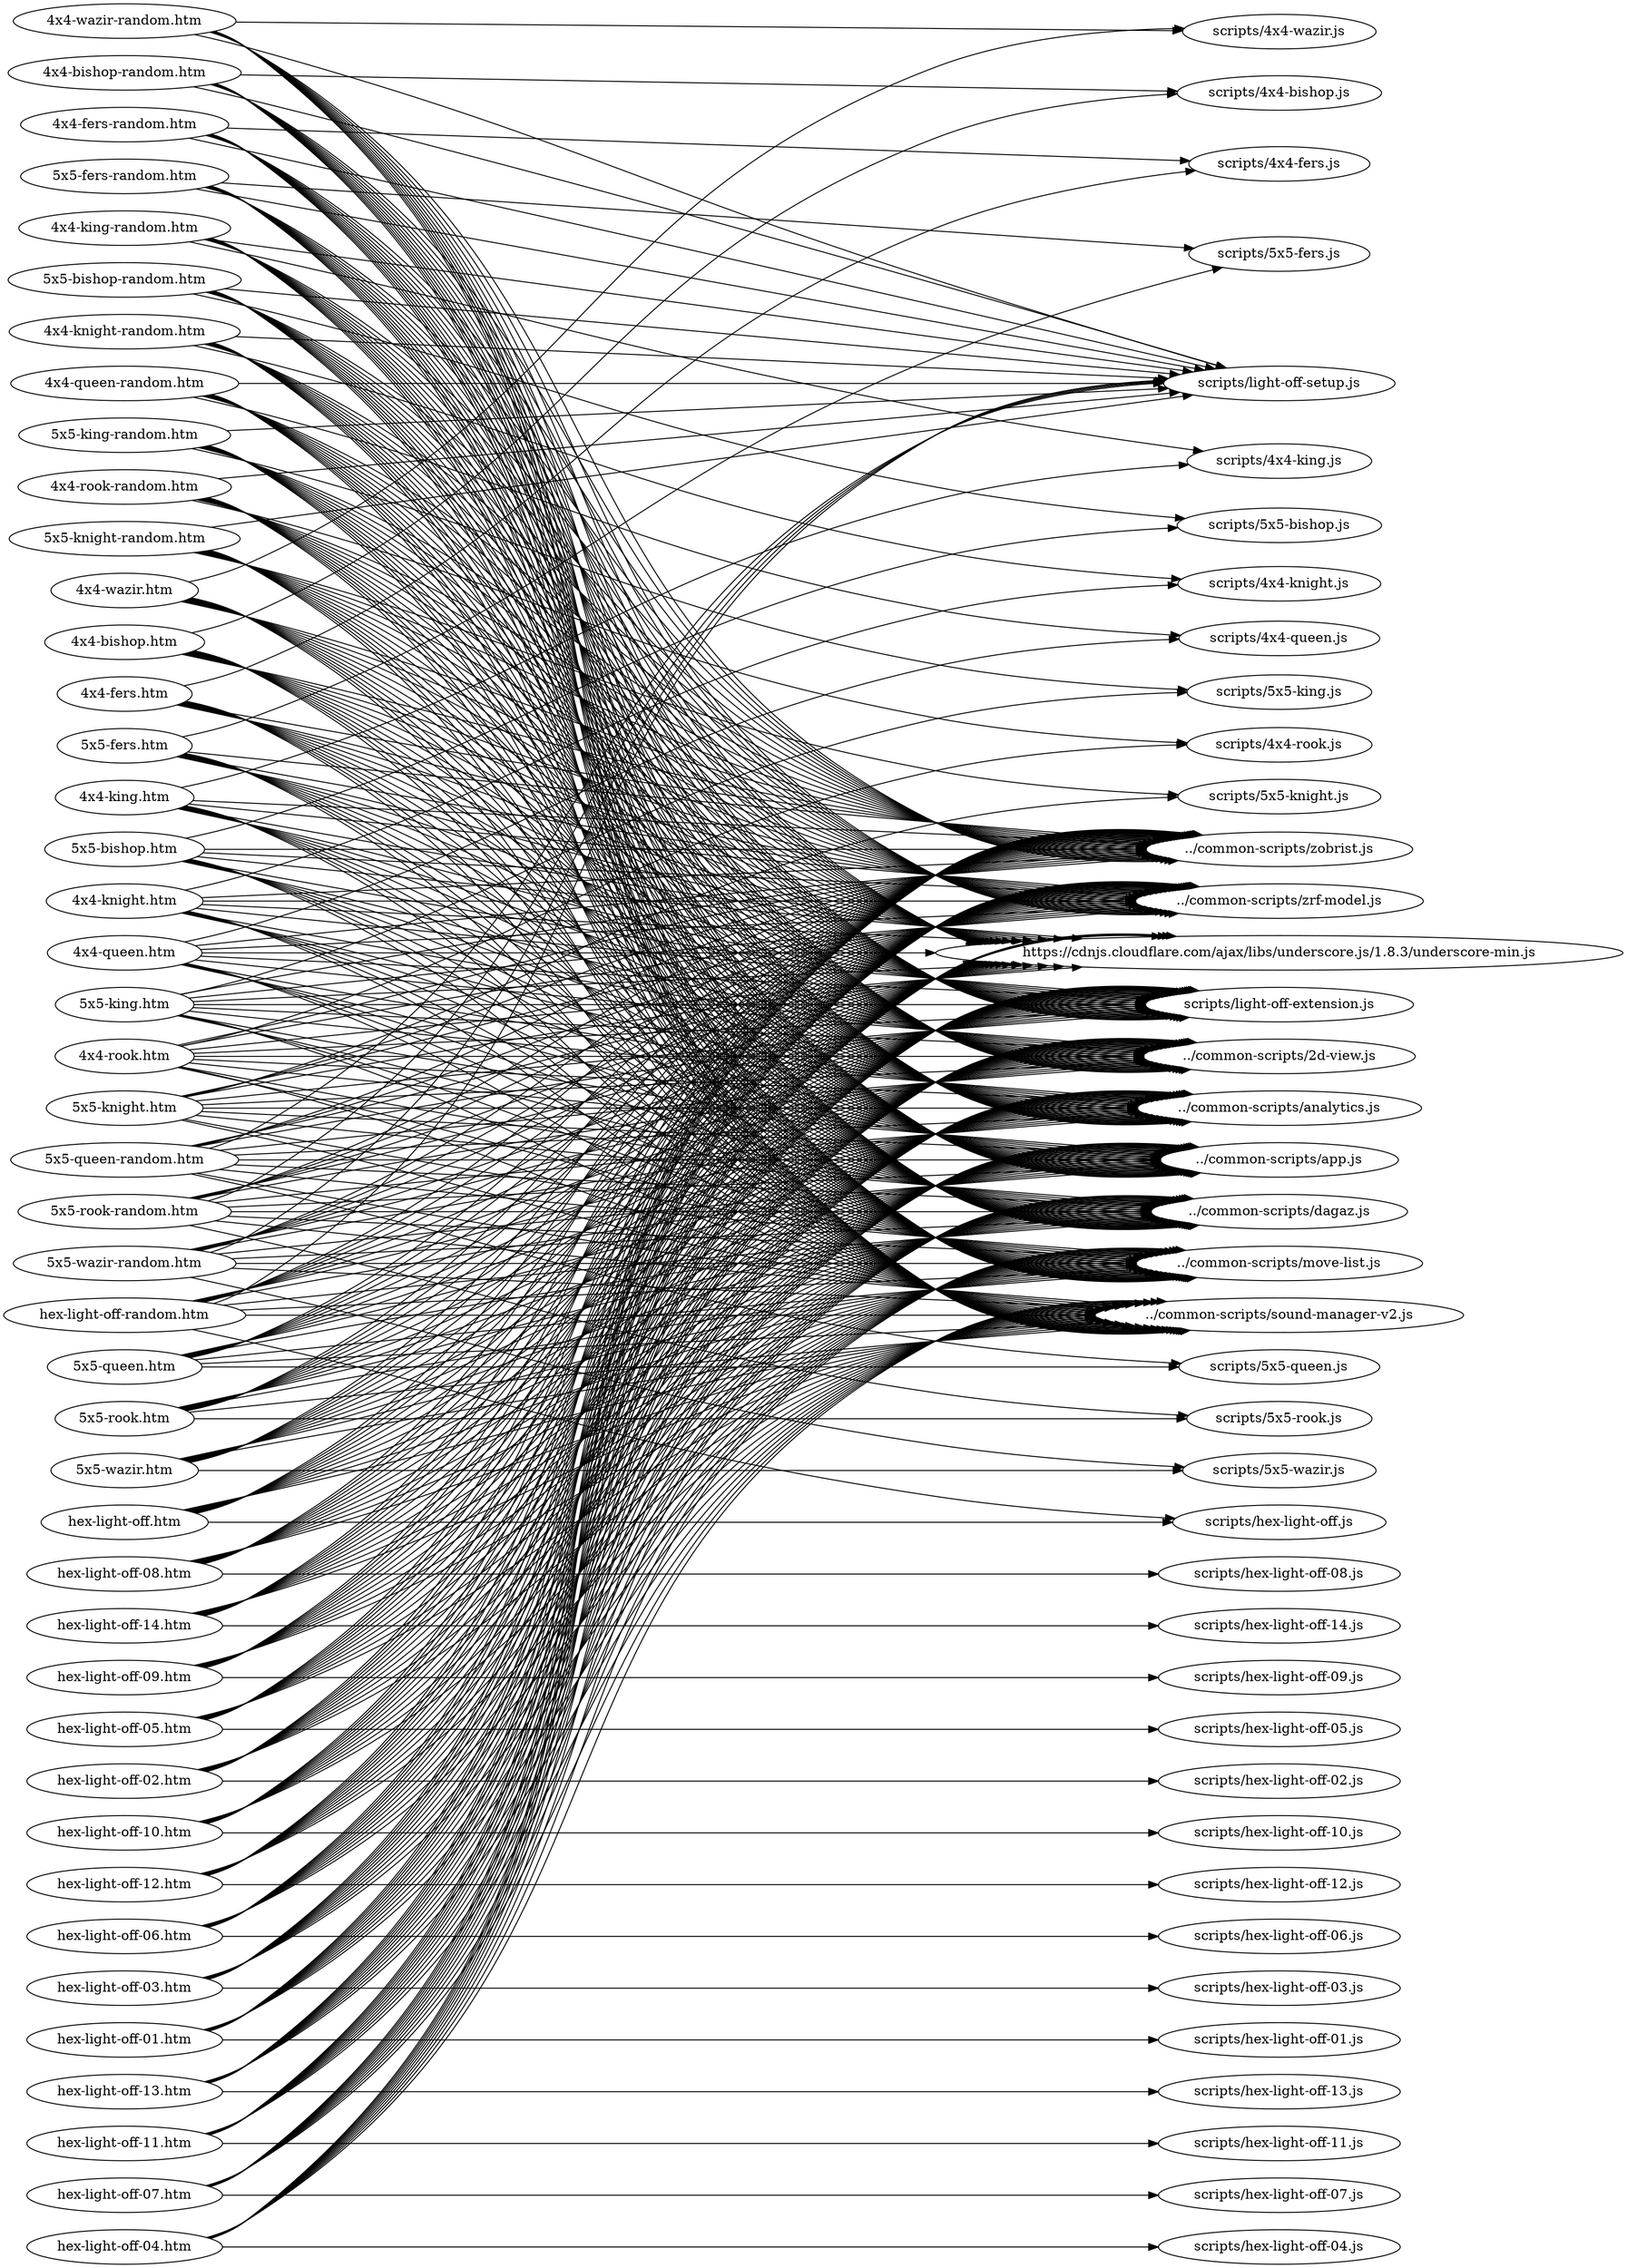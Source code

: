 digraph "graph" {
graph[ ranksep=10, rankdir = LR ];
  "4x4-bishop-random.htm" -> "../common-scripts/2d-view.js";
  "4x4-bishop-random.htm" -> "../common-scripts/analytics.js";
  "4x4-bishop-random.htm" -> "../common-scripts/app.js";
  "4x4-bishop-random.htm" -> "../common-scripts/dagaz.js";
  "4x4-bishop-random.htm" -> "../common-scripts/move-list.js";
  "4x4-bishop-random.htm" -> "../common-scripts/sound-manager-v2.js";
  "4x4-bishop-random.htm" -> "../common-scripts/zobrist.js";
  "4x4-bishop-random.htm" -> "../common-scripts/zrf-model.js";
  "4x4-bishop-random.htm" -> "https://cdnjs.cloudflare.com/ajax/libs/underscore.js/1.8.3/underscore-min.js";
  "4x4-bishop-random.htm" -> "scripts/4x4-bishop.js";
  "4x4-bishop-random.htm" -> "scripts/light-off-extension.js";
  "4x4-bishop-random.htm" -> "scripts/light-off-setup.js";
  "4x4-bishop.htm" -> "../common-scripts/2d-view.js";
  "4x4-bishop.htm" -> "../common-scripts/analytics.js";
  "4x4-bishop.htm" -> "../common-scripts/app.js";
  "4x4-bishop.htm" -> "../common-scripts/dagaz.js";
  "4x4-bishop.htm" -> "../common-scripts/move-list.js";
  "4x4-bishop.htm" -> "../common-scripts/sound-manager-v2.js";
  "4x4-bishop.htm" -> "../common-scripts/zobrist.js";
  "4x4-bishop.htm" -> "../common-scripts/zrf-model.js";
  "4x4-bishop.htm" -> "https://cdnjs.cloudflare.com/ajax/libs/underscore.js/1.8.3/underscore-min.js";
  "4x4-bishop.htm" -> "scripts/4x4-bishop.js";
  "4x4-bishop.htm" -> "scripts/light-off-extension.js";
  "4x4-fers-random.htm" -> "../common-scripts/2d-view.js";
  "4x4-fers-random.htm" -> "../common-scripts/analytics.js";
  "4x4-fers-random.htm" -> "../common-scripts/app.js";
  "4x4-fers-random.htm" -> "../common-scripts/dagaz.js";
  "4x4-fers-random.htm" -> "../common-scripts/move-list.js";
  "4x4-fers-random.htm" -> "../common-scripts/sound-manager-v2.js";
  "4x4-fers-random.htm" -> "../common-scripts/zobrist.js";
  "4x4-fers-random.htm" -> "../common-scripts/zrf-model.js";
  "4x4-fers-random.htm" -> "https://cdnjs.cloudflare.com/ajax/libs/underscore.js/1.8.3/underscore-min.js";
  "4x4-fers-random.htm" -> "scripts/4x4-fers.js";
  "4x4-fers-random.htm" -> "scripts/light-off-extension.js";
  "4x4-fers-random.htm" -> "scripts/light-off-setup.js";
  "4x4-fers.htm" -> "../common-scripts/2d-view.js";
  "4x4-fers.htm" -> "../common-scripts/analytics.js";
  "4x4-fers.htm" -> "../common-scripts/app.js";
  "4x4-fers.htm" -> "../common-scripts/dagaz.js";
  "4x4-fers.htm" -> "../common-scripts/move-list.js";
  "4x4-fers.htm" -> "../common-scripts/sound-manager-v2.js";
  "4x4-fers.htm" -> "../common-scripts/zobrist.js";
  "4x4-fers.htm" -> "../common-scripts/zrf-model.js";
  "4x4-fers.htm" -> "https://cdnjs.cloudflare.com/ajax/libs/underscore.js/1.8.3/underscore-min.js";
  "4x4-fers.htm" -> "scripts/4x4-fers.js";
  "4x4-fers.htm" -> "scripts/light-off-extension.js";
  "4x4-king-random.htm" -> "../common-scripts/2d-view.js";
  "4x4-king-random.htm" -> "../common-scripts/analytics.js";
  "4x4-king-random.htm" -> "../common-scripts/app.js";
  "4x4-king-random.htm" -> "../common-scripts/dagaz.js";
  "4x4-king-random.htm" -> "../common-scripts/move-list.js";
  "4x4-king-random.htm" -> "../common-scripts/sound-manager-v2.js";
  "4x4-king-random.htm" -> "../common-scripts/zobrist.js";
  "4x4-king-random.htm" -> "../common-scripts/zrf-model.js";
  "4x4-king-random.htm" -> "https://cdnjs.cloudflare.com/ajax/libs/underscore.js/1.8.3/underscore-min.js";
  "4x4-king-random.htm" -> "scripts/4x4-king.js";
  "4x4-king-random.htm" -> "scripts/light-off-extension.js";
  "4x4-king-random.htm" -> "scripts/light-off-setup.js";
  "4x4-king.htm" -> "../common-scripts/2d-view.js";
  "4x4-king.htm" -> "../common-scripts/analytics.js";
  "4x4-king.htm" -> "../common-scripts/app.js";
  "4x4-king.htm" -> "../common-scripts/dagaz.js";
  "4x4-king.htm" -> "../common-scripts/move-list.js";
  "4x4-king.htm" -> "../common-scripts/sound-manager-v2.js";
  "4x4-king.htm" -> "../common-scripts/zobrist.js";
  "4x4-king.htm" -> "../common-scripts/zrf-model.js";
  "4x4-king.htm" -> "https://cdnjs.cloudflare.com/ajax/libs/underscore.js/1.8.3/underscore-min.js";
  "4x4-king.htm" -> "scripts/4x4-king.js";
  "4x4-king.htm" -> "scripts/light-off-extension.js";
  "4x4-knight-random.htm" -> "../common-scripts/2d-view.js";
  "4x4-knight-random.htm" -> "../common-scripts/analytics.js";
  "4x4-knight-random.htm" -> "../common-scripts/app.js";
  "4x4-knight-random.htm" -> "../common-scripts/dagaz.js";
  "4x4-knight-random.htm" -> "../common-scripts/move-list.js";
  "4x4-knight-random.htm" -> "../common-scripts/sound-manager-v2.js";
  "4x4-knight-random.htm" -> "../common-scripts/zobrist.js";
  "4x4-knight-random.htm" -> "../common-scripts/zrf-model.js";
  "4x4-knight-random.htm" -> "https://cdnjs.cloudflare.com/ajax/libs/underscore.js/1.8.3/underscore-min.js";
  "4x4-knight-random.htm" -> "scripts/4x4-knight.js";
  "4x4-knight-random.htm" -> "scripts/light-off-extension.js";
  "4x4-knight-random.htm" -> "scripts/light-off-setup.js";
  "4x4-knight.htm" -> "../common-scripts/2d-view.js";
  "4x4-knight.htm" -> "../common-scripts/analytics.js";
  "4x4-knight.htm" -> "../common-scripts/app.js";
  "4x4-knight.htm" -> "../common-scripts/dagaz.js";
  "4x4-knight.htm" -> "../common-scripts/move-list.js";
  "4x4-knight.htm" -> "../common-scripts/sound-manager-v2.js";
  "4x4-knight.htm" -> "../common-scripts/zobrist.js";
  "4x4-knight.htm" -> "../common-scripts/zrf-model.js";
  "4x4-knight.htm" -> "https://cdnjs.cloudflare.com/ajax/libs/underscore.js/1.8.3/underscore-min.js";
  "4x4-knight.htm" -> "scripts/4x4-knight.js";
  "4x4-knight.htm" -> "scripts/light-off-extension.js";
  "4x4-queen-random.htm" -> "../common-scripts/2d-view.js";
  "4x4-queen-random.htm" -> "../common-scripts/analytics.js";
  "4x4-queen-random.htm" -> "../common-scripts/app.js";
  "4x4-queen-random.htm" -> "../common-scripts/dagaz.js";
  "4x4-queen-random.htm" -> "../common-scripts/move-list.js";
  "4x4-queen-random.htm" -> "../common-scripts/sound-manager-v2.js";
  "4x4-queen-random.htm" -> "../common-scripts/zobrist.js";
  "4x4-queen-random.htm" -> "../common-scripts/zrf-model.js";
  "4x4-queen-random.htm" -> "https://cdnjs.cloudflare.com/ajax/libs/underscore.js/1.8.3/underscore-min.js";
  "4x4-queen-random.htm" -> "scripts/4x4-queen.js";
  "4x4-queen-random.htm" -> "scripts/light-off-extension.js";
  "4x4-queen-random.htm" -> "scripts/light-off-setup.js";
  "4x4-queen.htm" -> "../common-scripts/2d-view.js";
  "4x4-queen.htm" -> "../common-scripts/analytics.js";
  "4x4-queen.htm" -> "../common-scripts/app.js";
  "4x4-queen.htm" -> "../common-scripts/dagaz.js";
  "4x4-queen.htm" -> "../common-scripts/move-list.js";
  "4x4-queen.htm" -> "../common-scripts/sound-manager-v2.js";
  "4x4-queen.htm" -> "../common-scripts/zobrist.js";
  "4x4-queen.htm" -> "../common-scripts/zrf-model.js";
  "4x4-queen.htm" -> "https://cdnjs.cloudflare.com/ajax/libs/underscore.js/1.8.3/underscore-min.js";
  "4x4-queen.htm" -> "scripts/4x4-queen.js";
  "4x4-queen.htm" -> "scripts/light-off-extension.js";
  "4x4-rook-random.htm" -> "../common-scripts/2d-view.js";
  "4x4-rook-random.htm" -> "../common-scripts/analytics.js";
  "4x4-rook-random.htm" -> "../common-scripts/app.js";
  "4x4-rook-random.htm" -> "../common-scripts/dagaz.js";
  "4x4-rook-random.htm" -> "../common-scripts/move-list.js";
  "4x4-rook-random.htm" -> "../common-scripts/sound-manager-v2.js";
  "4x4-rook-random.htm" -> "../common-scripts/zobrist.js";
  "4x4-rook-random.htm" -> "../common-scripts/zrf-model.js";
  "4x4-rook-random.htm" -> "https://cdnjs.cloudflare.com/ajax/libs/underscore.js/1.8.3/underscore-min.js";
  "4x4-rook-random.htm" -> "scripts/4x4-rook.js";
  "4x4-rook-random.htm" -> "scripts/light-off-extension.js";
  "4x4-rook-random.htm" -> "scripts/light-off-setup.js";
  "4x4-rook.htm" -> "../common-scripts/2d-view.js";
  "4x4-rook.htm" -> "../common-scripts/analytics.js";
  "4x4-rook.htm" -> "../common-scripts/app.js";
  "4x4-rook.htm" -> "../common-scripts/dagaz.js";
  "4x4-rook.htm" -> "../common-scripts/move-list.js";
  "4x4-rook.htm" -> "../common-scripts/sound-manager-v2.js";
  "4x4-rook.htm" -> "../common-scripts/zobrist.js";
  "4x4-rook.htm" -> "../common-scripts/zrf-model.js";
  "4x4-rook.htm" -> "https://cdnjs.cloudflare.com/ajax/libs/underscore.js/1.8.3/underscore-min.js";
  "4x4-rook.htm" -> "scripts/4x4-rook.js";
  "4x4-rook.htm" -> "scripts/light-off-extension.js";
  "4x4-wazir-random.htm" -> "../common-scripts/2d-view.js";
  "4x4-wazir-random.htm" -> "../common-scripts/analytics.js";
  "4x4-wazir-random.htm" -> "../common-scripts/app.js";
  "4x4-wazir-random.htm" -> "../common-scripts/dagaz.js";
  "4x4-wazir-random.htm" -> "../common-scripts/move-list.js";
  "4x4-wazir-random.htm" -> "../common-scripts/sound-manager-v2.js";
  "4x4-wazir-random.htm" -> "../common-scripts/zobrist.js";
  "4x4-wazir-random.htm" -> "../common-scripts/zrf-model.js";
  "4x4-wazir-random.htm" -> "https://cdnjs.cloudflare.com/ajax/libs/underscore.js/1.8.3/underscore-min.js";
  "4x4-wazir-random.htm" -> "scripts/4x4-wazir.js";
  "4x4-wazir-random.htm" -> "scripts/light-off-extension.js";
  "4x4-wazir-random.htm" -> "scripts/light-off-setup.js";
  "4x4-wazir.htm" -> "../common-scripts/2d-view.js";
  "4x4-wazir.htm" -> "../common-scripts/analytics.js";
  "4x4-wazir.htm" -> "../common-scripts/app.js";
  "4x4-wazir.htm" -> "../common-scripts/dagaz.js";
  "4x4-wazir.htm" -> "../common-scripts/move-list.js";
  "4x4-wazir.htm" -> "../common-scripts/sound-manager-v2.js";
  "4x4-wazir.htm" -> "../common-scripts/zobrist.js";
  "4x4-wazir.htm" -> "../common-scripts/zrf-model.js";
  "4x4-wazir.htm" -> "https://cdnjs.cloudflare.com/ajax/libs/underscore.js/1.8.3/underscore-min.js";
  "4x4-wazir.htm" -> "scripts/4x4-wazir.js";
  "4x4-wazir.htm" -> "scripts/light-off-extension.js";
  "5x5-bishop-random.htm" -> "../common-scripts/2d-view.js";
  "5x5-bishop-random.htm" -> "../common-scripts/analytics.js";
  "5x5-bishop-random.htm" -> "../common-scripts/app.js";
  "5x5-bishop-random.htm" -> "../common-scripts/dagaz.js";
  "5x5-bishop-random.htm" -> "../common-scripts/move-list.js";
  "5x5-bishop-random.htm" -> "../common-scripts/sound-manager-v2.js";
  "5x5-bishop-random.htm" -> "../common-scripts/zobrist.js";
  "5x5-bishop-random.htm" -> "../common-scripts/zrf-model.js";
  "5x5-bishop-random.htm" -> "https://cdnjs.cloudflare.com/ajax/libs/underscore.js/1.8.3/underscore-min.js";
  "5x5-bishop-random.htm" -> "scripts/5x5-bishop.js";
  "5x5-bishop-random.htm" -> "scripts/light-off-extension.js";
  "5x5-bishop-random.htm" -> "scripts/light-off-setup.js";
  "5x5-bishop.htm" -> "../common-scripts/2d-view.js";
  "5x5-bishop.htm" -> "../common-scripts/analytics.js";
  "5x5-bishop.htm" -> "../common-scripts/app.js";
  "5x5-bishop.htm" -> "../common-scripts/dagaz.js";
  "5x5-bishop.htm" -> "../common-scripts/move-list.js";
  "5x5-bishop.htm" -> "../common-scripts/sound-manager-v2.js";
  "5x5-bishop.htm" -> "../common-scripts/zobrist.js";
  "5x5-bishop.htm" -> "../common-scripts/zrf-model.js";
  "5x5-bishop.htm" -> "https://cdnjs.cloudflare.com/ajax/libs/underscore.js/1.8.3/underscore-min.js";
  "5x5-bishop.htm" -> "scripts/5x5-bishop.js";
  "5x5-bishop.htm" -> "scripts/light-off-extension.js";
  "5x5-fers-random.htm" -> "../common-scripts/2d-view.js";
  "5x5-fers-random.htm" -> "../common-scripts/analytics.js";
  "5x5-fers-random.htm" -> "../common-scripts/app.js";
  "5x5-fers-random.htm" -> "../common-scripts/dagaz.js";
  "5x5-fers-random.htm" -> "../common-scripts/move-list.js";
  "5x5-fers-random.htm" -> "../common-scripts/sound-manager-v2.js";
  "5x5-fers-random.htm" -> "../common-scripts/zobrist.js";
  "5x5-fers-random.htm" -> "../common-scripts/zrf-model.js";
  "5x5-fers-random.htm" -> "https://cdnjs.cloudflare.com/ajax/libs/underscore.js/1.8.3/underscore-min.js";
  "5x5-fers-random.htm" -> "scripts/5x5-fers.js";
  "5x5-fers-random.htm" -> "scripts/light-off-extension.js";
  "5x5-fers-random.htm" -> "scripts/light-off-setup.js";
  "5x5-fers.htm" -> "../common-scripts/2d-view.js";
  "5x5-fers.htm" -> "../common-scripts/analytics.js";
  "5x5-fers.htm" -> "../common-scripts/app.js";
  "5x5-fers.htm" -> "../common-scripts/dagaz.js";
  "5x5-fers.htm" -> "../common-scripts/move-list.js";
  "5x5-fers.htm" -> "../common-scripts/sound-manager-v2.js";
  "5x5-fers.htm" -> "../common-scripts/zobrist.js";
  "5x5-fers.htm" -> "../common-scripts/zrf-model.js";
  "5x5-fers.htm" -> "https://cdnjs.cloudflare.com/ajax/libs/underscore.js/1.8.3/underscore-min.js";
  "5x5-fers.htm" -> "scripts/5x5-fers.js";
  "5x5-fers.htm" -> "scripts/light-off-extension.js";
  "5x5-king-random.htm" -> "../common-scripts/2d-view.js";
  "5x5-king-random.htm" -> "../common-scripts/analytics.js";
  "5x5-king-random.htm" -> "../common-scripts/app.js";
  "5x5-king-random.htm" -> "../common-scripts/dagaz.js";
  "5x5-king-random.htm" -> "../common-scripts/move-list.js";
  "5x5-king-random.htm" -> "../common-scripts/sound-manager-v2.js";
  "5x5-king-random.htm" -> "../common-scripts/zobrist.js";
  "5x5-king-random.htm" -> "../common-scripts/zrf-model.js";
  "5x5-king-random.htm" -> "https://cdnjs.cloudflare.com/ajax/libs/underscore.js/1.8.3/underscore-min.js";
  "5x5-king-random.htm" -> "scripts/5x5-king.js";
  "5x5-king-random.htm" -> "scripts/light-off-extension.js";
  "5x5-king-random.htm" -> "scripts/light-off-setup.js";
  "5x5-king.htm" -> "../common-scripts/2d-view.js";
  "5x5-king.htm" -> "../common-scripts/analytics.js";
  "5x5-king.htm" -> "../common-scripts/app.js";
  "5x5-king.htm" -> "../common-scripts/dagaz.js";
  "5x5-king.htm" -> "../common-scripts/move-list.js";
  "5x5-king.htm" -> "../common-scripts/sound-manager-v2.js";
  "5x5-king.htm" -> "../common-scripts/zobrist.js";
  "5x5-king.htm" -> "../common-scripts/zrf-model.js";
  "5x5-king.htm" -> "https://cdnjs.cloudflare.com/ajax/libs/underscore.js/1.8.3/underscore-min.js";
  "5x5-king.htm" -> "scripts/5x5-king.js";
  "5x5-king.htm" -> "scripts/light-off-extension.js";
  "5x5-knight-random.htm" -> "../common-scripts/2d-view.js";
  "5x5-knight-random.htm" -> "../common-scripts/analytics.js";
  "5x5-knight-random.htm" -> "../common-scripts/app.js";
  "5x5-knight-random.htm" -> "../common-scripts/dagaz.js";
  "5x5-knight-random.htm" -> "../common-scripts/move-list.js";
  "5x5-knight-random.htm" -> "../common-scripts/sound-manager-v2.js";
  "5x5-knight-random.htm" -> "../common-scripts/zobrist.js";
  "5x5-knight-random.htm" -> "../common-scripts/zrf-model.js";
  "5x5-knight-random.htm" -> "https://cdnjs.cloudflare.com/ajax/libs/underscore.js/1.8.3/underscore-min.js";
  "5x5-knight-random.htm" -> "scripts/5x5-knight.js";
  "5x5-knight-random.htm" -> "scripts/light-off-extension.js";
  "5x5-knight-random.htm" -> "scripts/light-off-setup.js";
  "5x5-knight.htm" -> "../common-scripts/2d-view.js";
  "5x5-knight.htm" -> "../common-scripts/analytics.js";
  "5x5-knight.htm" -> "../common-scripts/app.js";
  "5x5-knight.htm" -> "../common-scripts/dagaz.js";
  "5x5-knight.htm" -> "../common-scripts/move-list.js";
  "5x5-knight.htm" -> "../common-scripts/sound-manager-v2.js";
  "5x5-knight.htm" -> "../common-scripts/zobrist.js";
  "5x5-knight.htm" -> "../common-scripts/zrf-model.js";
  "5x5-knight.htm" -> "https://cdnjs.cloudflare.com/ajax/libs/underscore.js/1.8.3/underscore-min.js";
  "5x5-knight.htm" -> "scripts/5x5-knight.js";
  "5x5-knight.htm" -> "scripts/light-off-extension.js";
  "5x5-queen-random.htm" -> "../common-scripts/2d-view.js";
  "5x5-queen-random.htm" -> "../common-scripts/analytics.js";
  "5x5-queen-random.htm" -> "../common-scripts/app.js";
  "5x5-queen-random.htm" -> "../common-scripts/dagaz.js";
  "5x5-queen-random.htm" -> "../common-scripts/move-list.js";
  "5x5-queen-random.htm" -> "../common-scripts/sound-manager-v2.js";
  "5x5-queen-random.htm" -> "../common-scripts/zobrist.js";
  "5x5-queen-random.htm" -> "../common-scripts/zrf-model.js";
  "5x5-queen-random.htm" -> "https://cdnjs.cloudflare.com/ajax/libs/underscore.js/1.8.3/underscore-min.js";
  "5x5-queen-random.htm" -> "scripts/5x5-queen.js";
  "5x5-queen-random.htm" -> "scripts/light-off-extension.js";
  "5x5-queen-random.htm" -> "scripts/light-off-setup.js";
  "5x5-queen.htm" -> "../common-scripts/2d-view.js";
  "5x5-queen.htm" -> "../common-scripts/analytics.js";
  "5x5-queen.htm" -> "../common-scripts/app.js";
  "5x5-queen.htm" -> "../common-scripts/dagaz.js";
  "5x5-queen.htm" -> "../common-scripts/move-list.js";
  "5x5-queen.htm" -> "../common-scripts/sound-manager-v2.js";
  "5x5-queen.htm" -> "../common-scripts/zobrist.js";
  "5x5-queen.htm" -> "../common-scripts/zrf-model.js";
  "5x5-queen.htm" -> "https://cdnjs.cloudflare.com/ajax/libs/underscore.js/1.8.3/underscore-min.js";
  "5x5-queen.htm" -> "scripts/5x5-queen.js";
  "5x5-queen.htm" -> "scripts/light-off-extension.js";
  "5x5-rook-random.htm" -> "../common-scripts/2d-view.js";
  "5x5-rook-random.htm" -> "../common-scripts/analytics.js";
  "5x5-rook-random.htm" -> "../common-scripts/app.js";
  "5x5-rook-random.htm" -> "../common-scripts/dagaz.js";
  "5x5-rook-random.htm" -> "../common-scripts/move-list.js";
  "5x5-rook-random.htm" -> "../common-scripts/sound-manager-v2.js";
  "5x5-rook-random.htm" -> "../common-scripts/zobrist.js";
  "5x5-rook-random.htm" -> "../common-scripts/zrf-model.js";
  "5x5-rook-random.htm" -> "https://cdnjs.cloudflare.com/ajax/libs/underscore.js/1.8.3/underscore-min.js";
  "5x5-rook-random.htm" -> "scripts/5x5-rook.js";
  "5x5-rook-random.htm" -> "scripts/light-off-extension.js";
  "5x5-rook-random.htm" -> "scripts/light-off-setup.js";
  "5x5-rook.htm" -> "../common-scripts/2d-view.js";
  "5x5-rook.htm" -> "../common-scripts/analytics.js";
  "5x5-rook.htm" -> "../common-scripts/app.js";
  "5x5-rook.htm" -> "../common-scripts/dagaz.js";
  "5x5-rook.htm" -> "../common-scripts/move-list.js";
  "5x5-rook.htm" -> "../common-scripts/sound-manager-v2.js";
  "5x5-rook.htm" -> "../common-scripts/zobrist.js";
  "5x5-rook.htm" -> "../common-scripts/zrf-model.js";
  "5x5-rook.htm" -> "https://cdnjs.cloudflare.com/ajax/libs/underscore.js/1.8.3/underscore-min.js";
  "5x5-rook.htm" -> "scripts/5x5-rook.js";
  "5x5-rook.htm" -> "scripts/light-off-extension.js";
  "5x5-wazir-random.htm" -> "../common-scripts/2d-view.js";
  "5x5-wazir-random.htm" -> "../common-scripts/analytics.js";
  "5x5-wazir-random.htm" -> "../common-scripts/app.js";
  "5x5-wazir-random.htm" -> "../common-scripts/dagaz.js";
  "5x5-wazir-random.htm" -> "../common-scripts/move-list.js";
  "5x5-wazir-random.htm" -> "../common-scripts/sound-manager-v2.js";
  "5x5-wazir-random.htm" -> "../common-scripts/zobrist.js";
  "5x5-wazir-random.htm" -> "../common-scripts/zrf-model.js";
  "5x5-wazir-random.htm" -> "https://cdnjs.cloudflare.com/ajax/libs/underscore.js/1.8.3/underscore-min.js";
  "5x5-wazir-random.htm" -> "scripts/5x5-wazir.js";
  "5x5-wazir-random.htm" -> "scripts/light-off-extension.js";
  "5x5-wazir-random.htm" -> "scripts/light-off-setup.js";
  "5x5-wazir.htm" -> "../common-scripts/2d-view.js";
  "5x5-wazir.htm" -> "../common-scripts/analytics.js";
  "5x5-wazir.htm" -> "../common-scripts/app.js";
  "5x5-wazir.htm" -> "../common-scripts/dagaz.js";
  "5x5-wazir.htm" -> "../common-scripts/move-list.js";
  "5x5-wazir.htm" -> "../common-scripts/sound-manager-v2.js";
  "5x5-wazir.htm" -> "../common-scripts/zobrist.js";
  "5x5-wazir.htm" -> "../common-scripts/zrf-model.js";
  "5x5-wazir.htm" -> "https://cdnjs.cloudflare.com/ajax/libs/underscore.js/1.8.3/underscore-min.js";
  "5x5-wazir.htm" -> "scripts/5x5-wazir.js";
  "5x5-wazir.htm" -> "scripts/light-off-extension.js";
  "hex-light-off-01.htm" -> "../common-scripts/2d-view.js";
  "hex-light-off-01.htm" -> "../common-scripts/analytics.js";
  "hex-light-off-01.htm" -> "../common-scripts/app.js";
  "hex-light-off-01.htm" -> "../common-scripts/dagaz.js";
  "hex-light-off-01.htm" -> "../common-scripts/move-list.js";
  "hex-light-off-01.htm" -> "../common-scripts/sound-manager-v2.js";
  "hex-light-off-01.htm" -> "../common-scripts/zobrist.js";
  "hex-light-off-01.htm" -> "../common-scripts/zrf-model.js";
  "hex-light-off-01.htm" -> "https://cdnjs.cloudflare.com/ajax/libs/underscore.js/1.8.3/underscore-min.js";
  "hex-light-off-01.htm" -> "scripts/hex-light-off-01.js";
  "hex-light-off-01.htm" -> "scripts/light-off-extension.js";
  "hex-light-off-02.htm" -> "../common-scripts/2d-view.js";
  "hex-light-off-02.htm" -> "../common-scripts/analytics.js";
  "hex-light-off-02.htm" -> "../common-scripts/app.js";
  "hex-light-off-02.htm" -> "../common-scripts/dagaz.js";
  "hex-light-off-02.htm" -> "../common-scripts/move-list.js";
  "hex-light-off-02.htm" -> "../common-scripts/sound-manager-v2.js";
  "hex-light-off-02.htm" -> "../common-scripts/zobrist.js";
  "hex-light-off-02.htm" -> "../common-scripts/zrf-model.js";
  "hex-light-off-02.htm" -> "https://cdnjs.cloudflare.com/ajax/libs/underscore.js/1.8.3/underscore-min.js";
  "hex-light-off-02.htm" -> "scripts/hex-light-off-02.js";
  "hex-light-off-02.htm" -> "scripts/light-off-extension.js";
  "hex-light-off-03.htm" -> "../common-scripts/2d-view.js";
  "hex-light-off-03.htm" -> "../common-scripts/analytics.js";
  "hex-light-off-03.htm" -> "../common-scripts/app.js";
  "hex-light-off-03.htm" -> "../common-scripts/dagaz.js";
  "hex-light-off-03.htm" -> "../common-scripts/move-list.js";
  "hex-light-off-03.htm" -> "../common-scripts/sound-manager-v2.js";
  "hex-light-off-03.htm" -> "../common-scripts/zobrist.js";
  "hex-light-off-03.htm" -> "../common-scripts/zrf-model.js";
  "hex-light-off-03.htm" -> "https://cdnjs.cloudflare.com/ajax/libs/underscore.js/1.8.3/underscore-min.js";
  "hex-light-off-03.htm" -> "scripts/hex-light-off-03.js";
  "hex-light-off-03.htm" -> "scripts/light-off-extension.js";
  "hex-light-off-04.htm" -> "../common-scripts/2d-view.js";
  "hex-light-off-04.htm" -> "../common-scripts/analytics.js";
  "hex-light-off-04.htm" -> "../common-scripts/app.js";
  "hex-light-off-04.htm" -> "../common-scripts/dagaz.js";
  "hex-light-off-04.htm" -> "../common-scripts/move-list.js";
  "hex-light-off-04.htm" -> "../common-scripts/sound-manager-v2.js";
  "hex-light-off-04.htm" -> "../common-scripts/zobrist.js";
  "hex-light-off-04.htm" -> "../common-scripts/zrf-model.js";
  "hex-light-off-04.htm" -> "https://cdnjs.cloudflare.com/ajax/libs/underscore.js/1.8.3/underscore-min.js";
  "hex-light-off-04.htm" -> "scripts/hex-light-off-04.js";
  "hex-light-off-04.htm" -> "scripts/light-off-extension.js";
  "hex-light-off-05.htm" -> "../common-scripts/2d-view.js";
  "hex-light-off-05.htm" -> "../common-scripts/analytics.js";
  "hex-light-off-05.htm" -> "../common-scripts/app.js";
  "hex-light-off-05.htm" -> "../common-scripts/dagaz.js";
  "hex-light-off-05.htm" -> "../common-scripts/move-list.js";
  "hex-light-off-05.htm" -> "../common-scripts/sound-manager-v2.js";
  "hex-light-off-05.htm" -> "../common-scripts/zobrist.js";
  "hex-light-off-05.htm" -> "../common-scripts/zrf-model.js";
  "hex-light-off-05.htm" -> "https://cdnjs.cloudflare.com/ajax/libs/underscore.js/1.8.3/underscore-min.js";
  "hex-light-off-05.htm" -> "scripts/hex-light-off-05.js";
  "hex-light-off-05.htm" -> "scripts/light-off-extension.js";
  "hex-light-off-06.htm" -> "../common-scripts/2d-view.js";
  "hex-light-off-06.htm" -> "../common-scripts/analytics.js";
  "hex-light-off-06.htm" -> "../common-scripts/app.js";
  "hex-light-off-06.htm" -> "../common-scripts/dagaz.js";
  "hex-light-off-06.htm" -> "../common-scripts/move-list.js";
  "hex-light-off-06.htm" -> "../common-scripts/sound-manager-v2.js";
  "hex-light-off-06.htm" -> "../common-scripts/zobrist.js";
  "hex-light-off-06.htm" -> "../common-scripts/zrf-model.js";
  "hex-light-off-06.htm" -> "https://cdnjs.cloudflare.com/ajax/libs/underscore.js/1.8.3/underscore-min.js";
  "hex-light-off-06.htm" -> "scripts/hex-light-off-06.js";
  "hex-light-off-06.htm" -> "scripts/light-off-extension.js";
  "hex-light-off-07.htm" -> "../common-scripts/2d-view.js";
  "hex-light-off-07.htm" -> "../common-scripts/analytics.js";
  "hex-light-off-07.htm" -> "../common-scripts/app.js";
  "hex-light-off-07.htm" -> "../common-scripts/dagaz.js";
  "hex-light-off-07.htm" -> "../common-scripts/move-list.js";
  "hex-light-off-07.htm" -> "../common-scripts/sound-manager-v2.js";
  "hex-light-off-07.htm" -> "../common-scripts/zobrist.js";
  "hex-light-off-07.htm" -> "../common-scripts/zrf-model.js";
  "hex-light-off-07.htm" -> "https://cdnjs.cloudflare.com/ajax/libs/underscore.js/1.8.3/underscore-min.js";
  "hex-light-off-07.htm" -> "scripts/hex-light-off-07.js";
  "hex-light-off-07.htm" -> "scripts/light-off-extension.js";
  "hex-light-off-08.htm" -> "../common-scripts/2d-view.js";
  "hex-light-off-08.htm" -> "../common-scripts/analytics.js";
  "hex-light-off-08.htm" -> "../common-scripts/app.js";
  "hex-light-off-08.htm" -> "../common-scripts/dagaz.js";
  "hex-light-off-08.htm" -> "../common-scripts/move-list.js";
  "hex-light-off-08.htm" -> "../common-scripts/sound-manager-v2.js";
  "hex-light-off-08.htm" -> "../common-scripts/zobrist.js";
  "hex-light-off-08.htm" -> "../common-scripts/zrf-model.js";
  "hex-light-off-08.htm" -> "https://cdnjs.cloudflare.com/ajax/libs/underscore.js/1.8.3/underscore-min.js";
  "hex-light-off-08.htm" -> "scripts/hex-light-off-08.js";
  "hex-light-off-08.htm" -> "scripts/light-off-extension.js";
  "hex-light-off-09.htm" -> "../common-scripts/2d-view.js";
  "hex-light-off-09.htm" -> "../common-scripts/analytics.js";
  "hex-light-off-09.htm" -> "../common-scripts/app.js";
  "hex-light-off-09.htm" -> "../common-scripts/dagaz.js";
  "hex-light-off-09.htm" -> "../common-scripts/move-list.js";
  "hex-light-off-09.htm" -> "../common-scripts/sound-manager-v2.js";
  "hex-light-off-09.htm" -> "../common-scripts/zobrist.js";
  "hex-light-off-09.htm" -> "../common-scripts/zrf-model.js";
  "hex-light-off-09.htm" -> "https://cdnjs.cloudflare.com/ajax/libs/underscore.js/1.8.3/underscore-min.js";
  "hex-light-off-09.htm" -> "scripts/hex-light-off-09.js";
  "hex-light-off-09.htm" -> "scripts/light-off-extension.js";
  "hex-light-off-10.htm" -> "../common-scripts/2d-view.js";
  "hex-light-off-10.htm" -> "../common-scripts/analytics.js";
  "hex-light-off-10.htm" -> "../common-scripts/app.js";
  "hex-light-off-10.htm" -> "../common-scripts/dagaz.js";
  "hex-light-off-10.htm" -> "../common-scripts/move-list.js";
  "hex-light-off-10.htm" -> "../common-scripts/sound-manager-v2.js";
  "hex-light-off-10.htm" -> "../common-scripts/zobrist.js";
  "hex-light-off-10.htm" -> "../common-scripts/zrf-model.js";
  "hex-light-off-10.htm" -> "https://cdnjs.cloudflare.com/ajax/libs/underscore.js/1.8.3/underscore-min.js";
  "hex-light-off-10.htm" -> "scripts/hex-light-off-10.js";
  "hex-light-off-10.htm" -> "scripts/light-off-extension.js";
  "hex-light-off-11.htm" -> "../common-scripts/2d-view.js";
  "hex-light-off-11.htm" -> "../common-scripts/analytics.js";
  "hex-light-off-11.htm" -> "../common-scripts/app.js";
  "hex-light-off-11.htm" -> "../common-scripts/dagaz.js";
  "hex-light-off-11.htm" -> "../common-scripts/move-list.js";
  "hex-light-off-11.htm" -> "../common-scripts/sound-manager-v2.js";
  "hex-light-off-11.htm" -> "../common-scripts/zobrist.js";
  "hex-light-off-11.htm" -> "../common-scripts/zrf-model.js";
  "hex-light-off-11.htm" -> "https://cdnjs.cloudflare.com/ajax/libs/underscore.js/1.8.3/underscore-min.js";
  "hex-light-off-11.htm" -> "scripts/hex-light-off-11.js";
  "hex-light-off-11.htm" -> "scripts/light-off-extension.js";
  "hex-light-off-12.htm" -> "../common-scripts/2d-view.js";
  "hex-light-off-12.htm" -> "../common-scripts/analytics.js";
  "hex-light-off-12.htm" -> "../common-scripts/app.js";
  "hex-light-off-12.htm" -> "../common-scripts/dagaz.js";
  "hex-light-off-12.htm" -> "../common-scripts/move-list.js";
  "hex-light-off-12.htm" -> "../common-scripts/sound-manager-v2.js";
  "hex-light-off-12.htm" -> "../common-scripts/zobrist.js";
  "hex-light-off-12.htm" -> "../common-scripts/zrf-model.js";
  "hex-light-off-12.htm" -> "https://cdnjs.cloudflare.com/ajax/libs/underscore.js/1.8.3/underscore-min.js";
  "hex-light-off-12.htm" -> "scripts/hex-light-off-12.js";
  "hex-light-off-12.htm" -> "scripts/light-off-extension.js";
  "hex-light-off-13.htm" -> "../common-scripts/2d-view.js";
  "hex-light-off-13.htm" -> "../common-scripts/analytics.js";
  "hex-light-off-13.htm" -> "../common-scripts/app.js";
  "hex-light-off-13.htm" -> "../common-scripts/dagaz.js";
  "hex-light-off-13.htm" -> "../common-scripts/move-list.js";
  "hex-light-off-13.htm" -> "../common-scripts/sound-manager-v2.js";
  "hex-light-off-13.htm" -> "../common-scripts/zobrist.js";
  "hex-light-off-13.htm" -> "../common-scripts/zrf-model.js";
  "hex-light-off-13.htm" -> "https://cdnjs.cloudflare.com/ajax/libs/underscore.js/1.8.3/underscore-min.js";
  "hex-light-off-13.htm" -> "scripts/hex-light-off-13.js";
  "hex-light-off-13.htm" -> "scripts/light-off-extension.js";
  "hex-light-off-14.htm" -> "../common-scripts/2d-view.js";
  "hex-light-off-14.htm" -> "../common-scripts/analytics.js";
  "hex-light-off-14.htm" -> "../common-scripts/app.js";
  "hex-light-off-14.htm" -> "../common-scripts/dagaz.js";
  "hex-light-off-14.htm" -> "../common-scripts/move-list.js";
  "hex-light-off-14.htm" -> "../common-scripts/sound-manager-v2.js";
  "hex-light-off-14.htm" -> "../common-scripts/zobrist.js";
  "hex-light-off-14.htm" -> "../common-scripts/zrf-model.js";
  "hex-light-off-14.htm" -> "https://cdnjs.cloudflare.com/ajax/libs/underscore.js/1.8.3/underscore-min.js";
  "hex-light-off-14.htm" -> "scripts/hex-light-off-14.js";
  "hex-light-off-14.htm" -> "scripts/light-off-extension.js";
  "hex-light-off-random.htm" -> "../common-scripts/2d-view.js";
  "hex-light-off-random.htm" -> "../common-scripts/analytics.js";
  "hex-light-off-random.htm" -> "../common-scripts/app.js";
  "hex-light-off-random.htm" -> "../common-scripts/dagaz.js";
  "hex-light-off-random.htm" -> "../common-scripts/move-list.js";
  "hex-light-off-random.htm" -> "../common-scripts/sound-manager-v2.js";
  "hex-light-off-random.htm" -> "../common-scripts/zobrist.js";
  "hex-light-off-random.htm" -> "../common-scripts/zrf-model.js";
  "hex-light-off-random.htm" -> "https://cdnjs.cloudflare.com/ajax/libs/underscore.js/1.8.3/underscore-min.js";
  "hex-light-off-random.htm" -> "scripts/hex-light-off.js";
  "hex-light-off-random.htm" -> "scripts/light-off-extension.js";
  "hex-light-off-random.htm" -> "scripts/light-off-setup.js";
  "hex-light-off.htm" -> "../common-scripts/2d-view.js";
  "hex-light-off.htm" -> "../common-scripts/analytics.js";
  "hex-light-off.htm" -> "../common-scripts/app.js";
  "hex-light-off.htm" -> "../common-scripts/dagaz.js";
  "hex-light-off.htm" -> "../common-scripts/move-list.js";
  "hex-light-off.htm" -> "../common-scripts/sound-manager-v2.js";
  "hex-light-off.htm" -> "../common-scripts/zobrist.js";
  "hex-light-off.htm" -> "../common-scripts/zrf-model.js";
  "hex-light-off.htm" -> "https://cdnjs.cloudflare.com/ajax/libs/underscore.js/1.8.3/underscore-min.js";
  "hex-light-off.htm" -> "scripts/hex-light-off.js";
  "hex-light-off.htm" -> "scripts/light-off-extension.js";
}
